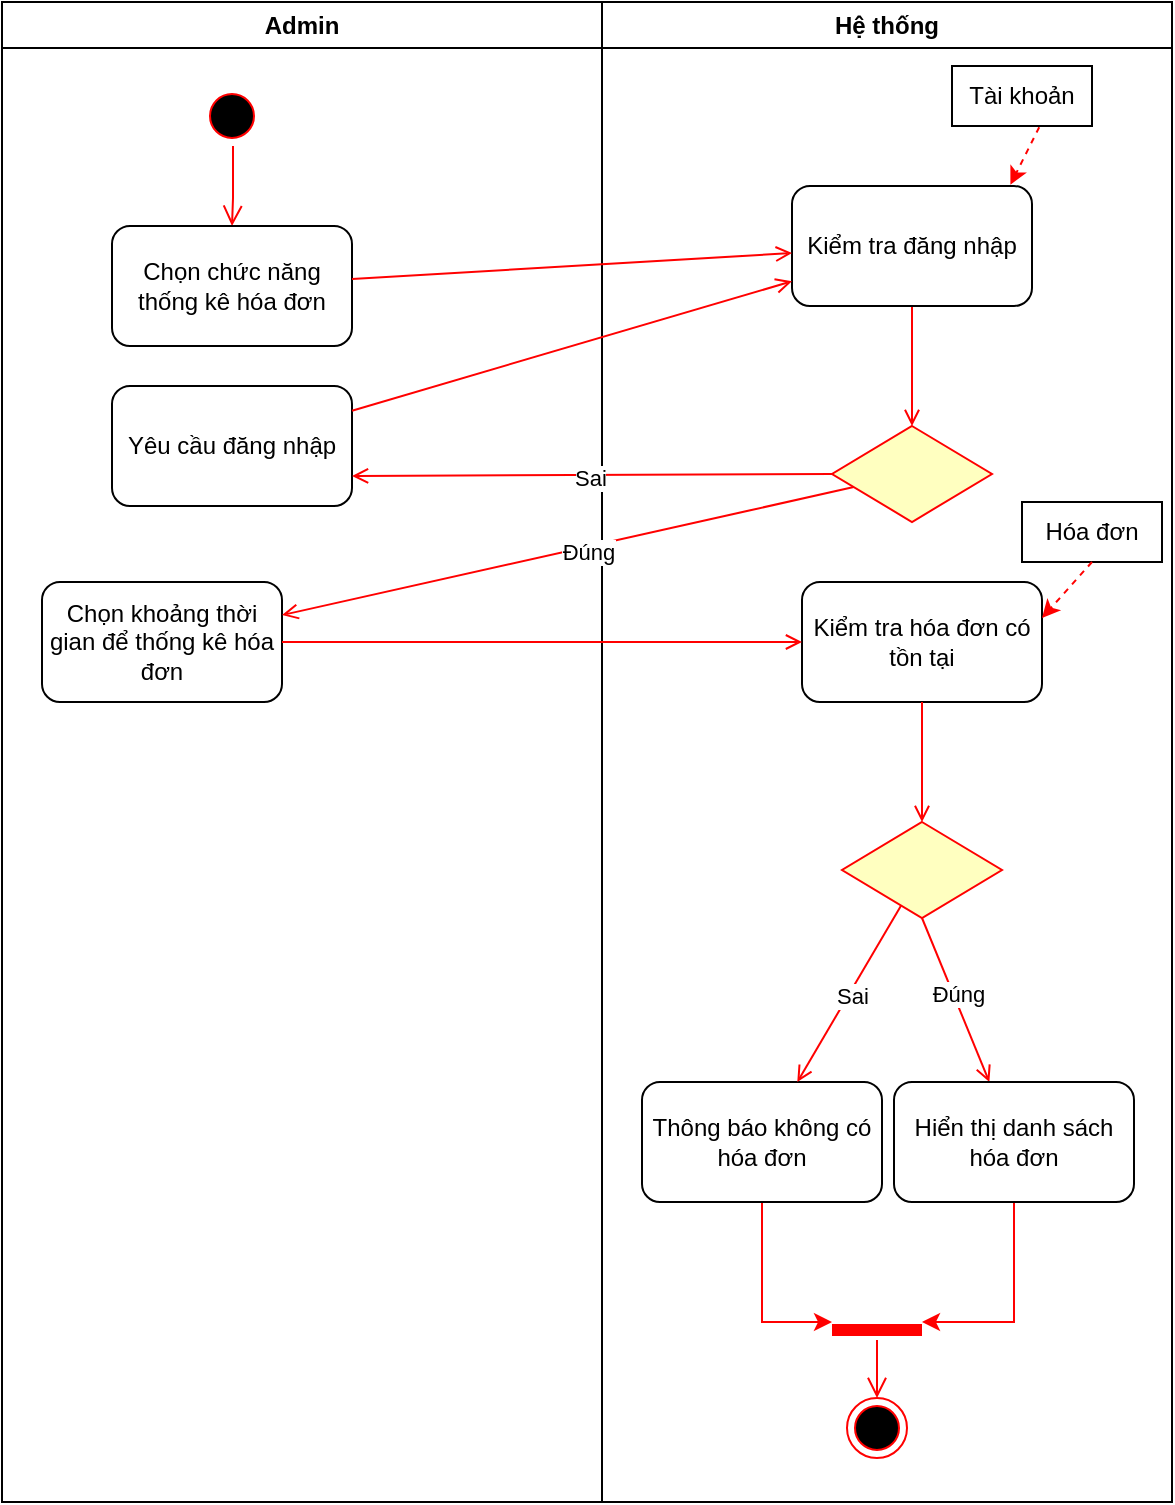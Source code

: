 <mxfile version="26.0.4">
  <diagram name="Page-1" id="e7e014a7-5840-1c2e-5031-d8a46d1fe8dd">
    <mxGraphModel dx="1050" dy="621" grid="1" gridSize="10" guides="1" tooltips="1" connect="1" arrows="1" fold="1" page="1" pageScale="1" pageWidth="1169" pageHeight="826" background="none" math="0" shadow="0">
      <root>
        <mxCell id="0" />
        <mxCell id="1" parent="0" />
        <mxCell id="a3mLipBppy8J3VKnbPQO-1" value="Admin" style="swimlane;whiteSpace=wrap" parent="1" vertex="1">
          <mxGeometry x="180" y="70" width="300" height="750" as="geometry" />
        </mxCell>
        <mxCell id="a3mLipBppy8J3VKnbPQO-2" value="" style="ellipse;shape=startState;fillColor=#000000;strokeColor=#ff0000;" parent="a3mLipBppy8J3VKnbPQO-1" vertex="1">
          <mxGeometry x="100" y="42" width="30" height="30" as="geometry" />
        </mxCell>
        <mxCell id="a3mLipBppy8J3VKnbPQO-3" value="" style="edgeStyle=elbowEdgeStyle;elbow=vertical;verticalAlign=bottom;endArrow=open;endSize=8;strokeColor=#FF0000;endFill=1;rounded=0;entryX=0.5;entryY=0;entryDx=0;entryDy=0;" parent="a3mLipBppy8J3VKnbPQO-1" target="a3mLipBppy8J3VKnbPQO-4" edge="1">
          <mxGeometry x="100" y="40" as="geometry">
            <mxPoint x="114.5" y="110" as="targetPoint" />
            <mxPoint x="115.5" y="72" as="sourcePoint" />
            <Array as="points">
              <mxPoint x="95" y="98" />
            </Array>
          </mxGeometry>
        </mxCell>
        <mxCell id="a3mLipBppy8J3VKnbPQO-4" value="Chọn chức năng thống kê hóa đơn" style="rounded=1;whiteSpace=wrap;html=1;" parent="a3mLipBppy8J3VKnbPQO-1" vertex="1">
          <mxGeometry x="55" y="112" width="120" height="60" as="geometry" />
        </mxCell>
        <mxCell id="a3mLipBppy8J3VKnbPQO-5" value="Yêu cầu đăng nhập" style="rounded=1;whiteSpace=wrap;html=1;" parent="a3mLipBppy8J3VKnbPQO-1" vertex="1">
          <mxGeometry x="55" y="192" width="120" height="60" as="geometry" />
        </mxCell>
        <mxCell id="a3mLipBppy8J3VKnbPQO-10" value="Chọn khoảng thời gian để thống kê hóa đơn" style="rounded=1;whiteSpace=wrap;html=1;" parent="a3mLipBppy8J3VKnbPQO-1" vertex="1">
          <mxGeometry x="20" y="290" width="120" height="60" as="geometry" />
        </mxCell>
        <mxCell id="a3mLipBppy8J3VKnbPQO-16" value="Hệ thống" style="swimlane;whiteSpace=wrap;startSize=23;" parent="1" vertex="1">
          <mxGeometry x="480" y="70" width="285" height="750" as="geometry" />
        </mxCell>
        <mxCell id="a3mLipBppy8J3VKnbPQO-17" value="" style="endArrow=open;strokeColor=#FF0000;endFill=1;rounded=0;exitX=0.5;exitY=1;exitDx=0;exitDy=0;entryX=0.5;entryY=0;entryDx=0;entryDy=0;" parent="a3mLipBppy8J3VKnbPQO-16" source="a3mLipBppy8J3VKnbPQO-18" target="a3mLipBppy8J3VKnbPQO-19" edge="1">
          <mxGeometry relative="1" as="geometry">
            <mxPoint x="126.1" y="121.26" as="sourcePoint" />
            <mxPoint x="130.0" y="172.0" as="targetPoint" />
            <Array as="points" />
          </mxGeometry>
        </mxCell>
        <mxCell id="a3mLipBppy8J3VKnbPQO-18" value="Kiểm tra đăng nhập" style="rounded=1;whiteSpace=wrap;html=1;" parent="a3mLipBppy8J3VKnbPQO-16" vertex="1">
          <mxGeometry x="95" y="92" width="120" height="60" as="geometry" />
        </mxCell>
        <mxCell id="a3mLipBppy8J3VKnbPQO-19" value="" style="rhombus;fillColor=#ffffc0;strokeColor=#ff0000;" parent="a3mLipBppy8J3VKnbPQO-16" vertex="1">
          <mxGeometry x="115" y="212" width="80" height="48" as="geometry" />
        </mxCell>
        <mxCell id="a3mLipBppy8J3VKnbPQO-20" value="" style="endArrow=classic;html=1;rounded=0;dashed=1;entryX=0.91;entryY=-0.01;entryDx=0;entryDy=0;entryPerimeter=0;exitX=0.623;exitY=1.02;exitDx=0;exitDy=0;exitPerimeter=0;fillColor=#d80073;strokeColor=light-dark(#ff0000, #FFA9E0);" parent="a3mLipBppy8J3VKnbPQO-16" source="a3mLipBppy8J3VKnbPQO-21" target="a3mLipBppy8J3VKnbPQO-18" edge="1">
          <mxGeometry width="50" height="50" relative="1" as="geometry">
            <mxPoint x="215" y="62" as="sourcePoint" />
            <mxPoint x="210" y="32" as="targetPoint" />
          </mxGeometry>
        </mxCell>
        <mxCell id="a3mLipBppy8J3VKnbPQO-21" value="Tài khoản" style="rounded=0;whiteSpace=wrap;html=1;" parent="a3mLipBppy8J3VKnbPQO-16" vertex="1">
          <mxGeometry x="175" y="32" width="70" height="30" as="geometry" />
        </mxCell>
        <mxCell id="a3mLipBppy8J3VKnbPQO-22" value="" style="rhombus;fillColor=#ffffc0;strokeColor=#ff0000;" parent="a3mLipBppy8J3VKnbPQO-16" vertex="1">
          <mxGeometry x="120" y="410" width="80" height="48" as="geometry" />
        </mxCell>
        <mxCell id="a3mLipBppy8J3VKnbPQO-23" value="" style="endArrow=open;strokeColor=#FF0000;endFill=1;rounded=0;exitX=0.5;exitY=1;exitDx=0;exitDy=0;" parent="a3mLipBppy8J3VKnbPQO-16" source="a3mLipBppy8J3VKnbPQO-22" target="a3mLipBppy8J3VKnbPQO-27" edge="1">
          <mxGeometry relative="1" as="geometry">
            <mxPoint x="159.5" y="458" as="sourcePoint" />
            <mxPoint x="159.5" y="510" as="targetPoint" />
            <Array as="points" />
          </mxGeometry>
        </mxCell>
        <mxCell id="a3mLipBppy8J3VKnbPQO-24" value="Đúng" style="edgeLabel;html=1;align=center;verticalAlign=middle;resizable=0;points=[];" parent="a3mLipBppy8J3VKnbPQO-23" connectable="0" vertex="1">
          <mxGeometry x="-0.064" y="2" relative="1" as="geometry">
            <mxPoint as="offset" />
          </mxGeometry>
        </mxCell>
        <mxCell id="a3mLipBppy8J3VKnbPQO-25" value="Kiểm tra hóa đơn có tồn tại" style="rounded=1;whiteSpace=wrap;html=1;" parent="a3mLipBppy8J3VKnbPQO-16" vertex="1">
          <mxGeometry x="100" y="290" width="120" height="60" as="geometry" />
        </mxCell>
        <mxCell id="a3mLipBppy8J3VKnbPQO-26" value="" style="endArrow=open;strokeColor=#FF0000;endFill=1;rounded=0;entryX=0.5;entryY=0;entryDx=0;entryDy=0;" parent="a3mLipBppy8J3VKnbPQO-16" source="a3mLipBppy8J3VKnbPQO-25" target="a3mLipBppy8J3VKnbPQO-22" edge="1">
          <mxGeometry relative="1" as="geometry">
            <mxPoint x="-10" y="403" as="sourcePoint" />
            <mxPoint x="110" y="330" as="targetPoint" />
            <Array as="points" />
          </mxGeometry>
        </mxCell>
        <mxCell id="nhBVNludO-GytAuMBZsR-9" value="" style="edgeStyle=orthogonalEdgeStyle;rounded=0;orthogonalLoop=1;jettySize=auto;html=1;strokeColor=#FF0000;" parent="a3mLipBppy8J3VKnbPQO-16" source="a3mLipBppy8J3VKnbPQO-27" target="nhBVNludO-GytAuMBZsR-3" edge="1">
          <mxGeometry relative="1" as="geometry">
            <mxPoint x="206" y="710" as="targetPoint" />
            <Array as="points">
              <mxPoint x="206" y="660" />
            </Array>
          </mxGeometry>
        </mxCell>
        <mxCell id="a3mLipBppy8J3VKnbPQO-27" value="Hiển thị danh sách hóa đơn" style="rounded=1;whiteSpace=wrap;html=1;" parent="a3mLipBppy8J3VKnbPQO-16" vertex="1">
          <mxGeometry x="146" y="540" width="120" height="60" as="geometry" />
        </mxCell>
        <mxCell id="a3mLipBppy8J3VKnbPQO-29" value="Hóa đơn" style="rounded=0;whiteSpace=wrap;html=1;" parent="a3mLipBppy8J3VKnbPQO-16" vertex="1">
          <mxGeometry x="210" y="250" width="70" height="30" as="geometry" />
        </mxCell>
        <mxCell id="a3mLipBppy8J3VKnbPQO-30" value="" style="endArrow=classic;html=1;rounded=0;dashed=1;entryX=1;entryY=0.3;entryDx=0;entryDy=0;entryPerimeter=0;exitX=0.623;exitY=1.02;exitDx=0;exitDy=0;exitPerimeter=0;fillColor=#d80073;strokeColor=light-dark(#ff0000, #FFA9E0);" parent="a3mLipBppy8J3VKnbPQO-16" target="a3mLipBppy8J3VKnbPQO-25" edge="1">
          <mxGeometry width="50" height="50" relative="1" as="geometry">
            <mxPoint x="245" y="280" as="sourcePoint" />
            <mxPoint x="230" y="308" as="targetPoint" />
          </mxGeometry>
        </mxCell>
        <mxCell id="a3mLipBppy8J3VKnbPQO-14" value="" style="ellipse;html=1;shape=endState;fillColor=#000000;strokeColor=#ff0000;" parent="a3mLipBppy8J3VKnbPQO-16" vertex="1">
          <mxGeometry x="122.5" y="698" width="30" height="30" as="geometry" />
        </mxCell>
        <mxCell id="nhBVNludO-GytAuMBZsR-7" value="" style="edgeStyle=orthogonalEdgeStyle;rounded=0;orthogonalLoop=1;jettySize=auto;html=1;strokeColor=#FF0000;" parent="a3mLipBppy8J3VKnbPQO-16" source="a3mLipBppy8J3VKnbPQO-11" target="nhBVNludO-GytAuMBZsR-3" edge="1">
          <mxGeometry relative="1" as="geometry">
            <mxPoint x="80" y="710" as="targetPoint" />
            <Array as="points">
              <mxPoint x="80" y="660" />
            </Array>
          </mxGeometry>
        </mxCell>
        <mxCell id="a3mLipBppy8J3VKnbPQO-11" value="Thông báo không có hóa đơn" style="rounded=1;whiteSpace=wrap;html=1;" parent="a3mLipBppy8J3VKnbPQO-16" vertex="1">
          <mxGeometry x="20" y="540" width="120" height="60" as="geometry" />
        </mxCell>
        <mxCell id="a3mLipBppy8J3VKnbPQO-39" value="" style="endArrow=open;strokeColor=#FF0000;endFill=1;rounded=0;" parent="a3mLipBppy8J3VKnbPQO-16" source="a3mLipBppy8J3VKnbPQO-22" target="a3mLipBppy8J3VKnbPQO-11" edge="1">
          <mxGeometry relative="1" as="geometry">
            <mxPoint x="145" y="450" as="sourcePoint" />
            <mxPoint x="-95" y="451" as="targetPoint" />
          </mxGeometry>
        </mxCell>
        <mxCell id="a3mLipBppy8J3VKnbPQO-40" value="Sai" style="edgeLabel;html=1;align=center;verticalAlign=middle;resizable=0;points=[];" parent="a3mLipBppy8J3VKnbPQO-39" connectable="0" vertex="1">
          <mxGeometry x="0.01" y="1" relative="1" as="geometry">
            <mxPoint as="offset" />
          </mxGeometry>
        </mxCell>
        <mxCell id="nhBVNludO-GytAuMBZsR-3" value="" style="shape=line;html=1;strokeWidth=6;strokeColor=#ff0000;" parent="a3mLipBppy8J3VKnbPQO-16" vertex="1">
          <mxGeometry x="115" y="659" width="45" height="10" as="geometry" />
        </mxCell>
        <mxCell id="nhBVNludO-GytAuMBZsR-4" value="" style="edgeStyle=orthogonalEdgeStyle;html=1;verticalAlign=bottom;endArrow=open;endSize=8;strokeColor=#ff0000;rounded=0;" parent="a3mLipBppy8J3VKnbPQO-16" source="nhBVNludO-GytAuMBZsR-3" target="a3mLipBppy8J3VKnbPQO-14" edge="1">
          <mxGeometry relative="1" as="geometry">
            <mxPoint x="220" y="700" as="targetPoint" />
          </mxGeometry>
        </mxCell>
        <mxCell id="a3mLipBppy8J3VKnbPQO-32" value="" style="endArrow=open;strokeColor=#FF0000;endFill=1;rounded=0;" parent="1" source="a3mLipBppy8J3VKnbPQO-5" target="a3mLipBppy8J3VKnbPQO-18" edge="1">
          <mxGeometry relative="1" as="geometry">
            <mxPoint x="360" y="420" as="sourcePoint" />
            <mxPoint x="360" y="480" as="targetPoint" />
            <Array as="points" />
          </mxGeometry>
        </mxCell>
        <mxCell id="a3mLipBppy8J3VKnbPQO-33" value="" style="endArrow=open;strokeColor=#FF0000;endFill=1;rounded=0;" parent="1" source="a3mLipBppy8J3VKnbPQO-4" target="a3mLipBppy8J3VKnbPQO-18" edge="1">
          <mxGeometry relative="1" as="geometry">
            <mxPoint x="380" y="390" as="sourcePoint" />
            <mxPoint x="584" y="272" as="targetPoint" />
            <Array as="points" />
          </mxGeometry>
        </mxCell>
        <mxCell id="a3mLipBppy8J3VKnbPQO-34" value="" style="endArrow=open;strokeColor=#FF0000;endFill=1;rounded=0;exitX=0;exitY=0.5;exitDx=0;exitDy=0;entryX=1;entryY=0.75;entryDx=0;entryDy=0;" parent="1" source="a3mLipBppy8J3VKnbPQO-19" target="a3mLipBppy8J3VKnbPQO-5" edge="1">
          <mxGeometry relative="1" as="geometry">
            <mxPoint x="629.5" y="410" as="sourcePoint" />
            <mxPoint x="370" y="398" as="targetPoint" />
          </mxGeometry>
        </mxCell>
        <mxCell id="a3mLipBppy8J3VKnbPQO-35" value="Sai" style="edgeLabel;html=1;align=center;verticalAlign=middle;resizable=0;points=[];" parent="a3mLipBppy8J3VKnbPQO-34" connectable="0" vertex="1">
          <mxGeometry x="0.01" y="1" relative="1" as="geometry">
            <mxPoint as="offset" />
          </mxGeometry>
        </mxCell>
        <mxCell id="a3mLipBppy8J3VKnbPQO-36" value="" style="endArrow=open;strokeColor=#FF0000;endFill=1;rounded=0;" parent="1" source="a3mLipBppy8J3VKnbPQO-19" target="a3mLipBppy8J3VKnbPQO-10" edge="1">
          <mxGeometry relative="1" as="geometry">
            <mxPoint x="450" y="458" as="sourcePoint" />
            <mxPoint x="318" y="375.79" as="targetPoint" />
            <Array as="points" />
          </mxGeometry>
        </mxCell>
        <mxCell id="a3mLipBppy8J3VKnbPQO-37" value="Đúng" style="edgeLabel;html=1;align=center;verticalAlign=middle;resizable=0;points=[];" parent="a3mLipBppy8J3VKnbPQO-36" connectable="0" vertex="1">
          <mxGeometry x="-0.064" y="2" relative="1" as="geometry">
            <mxPoint as="offset" />
          </mxGeometry>
        </mxCell>
        <mxCell id="a3mLipBppy8J3VKnbPQO-38" value="" style="endArrow=open;strokeColor=#FF0000;endFill=1;rounded=0;" parent="1" source="a3mLipBppy8J3VKnbPQO-10" target="a3mLipBppy8J3VKnbPQO-25" edge="1">
          <mxGeometry relative="1" as="geometry">
            <mxPoint x="565" y="500" as="sourcePoint" />
            <mxPoint x="570" y="400" as="targetPoint" />
            <Array as="points" />
          </mxGeometry>
        </mxCell>
      </root>
    </mxGraphModel>
  </diagram>
</mxfile>
